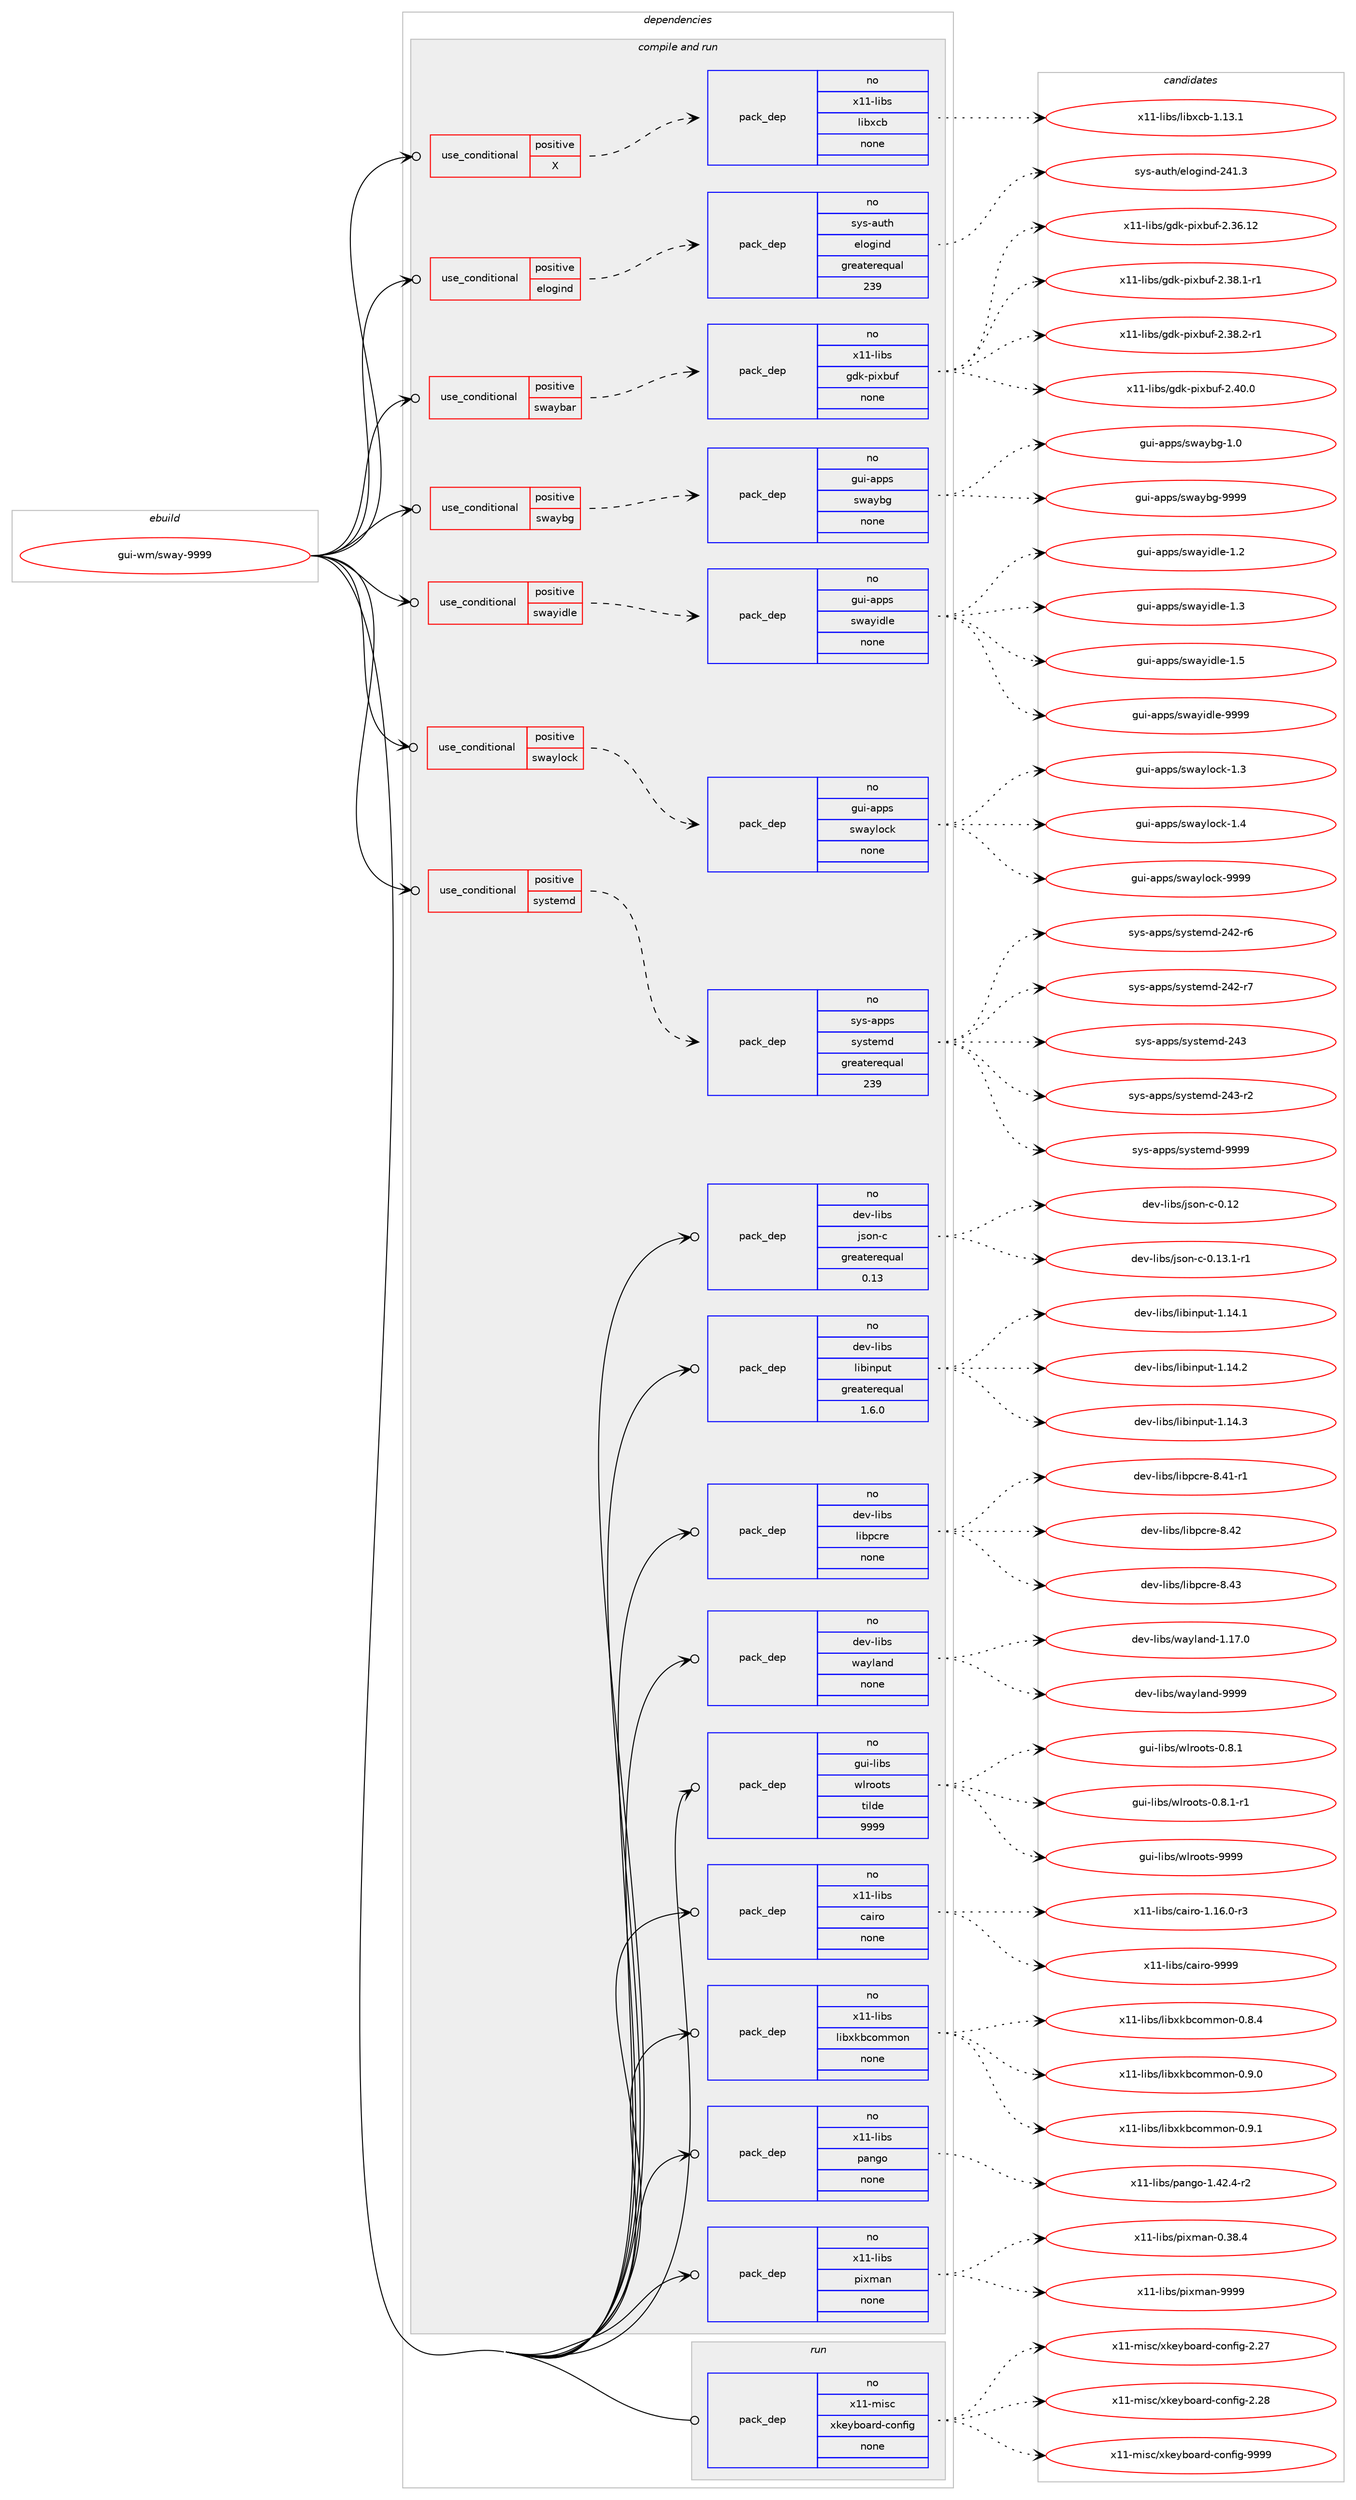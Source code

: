 digraph prolog {

# *************
# Graph options
# *************

newrank=true;
concentrate=true;
compound=true;
graph [rankdir=LR,fontname=Helvetica,fontsize=10,ranksep=1.5];#, ranksep=2.5, nodesep=0.2];
edge  [arrowhead=vee];
node  [fontname=Helvetica,fontsize=10];

# **********
# The ebuild
# **********

subgraph cluster_leftcol {
color=gray;
rank=same;
label=<<i>ebuild</i>>;
id [label="gui-wm/sway-9999", color=red, width=4, href="../gui-wm/sway-9999.svg"];
}

# ****************
# The dependencies
# ****************

subgraph cluster_midcol {
color=gray;
label=<<i>dependencies</i>>;
subgraph cluster_compile {
fillcolor="#eeeeee";
style=filled;
label=<<i>compile</i>>;
}
subgraph cluster_compileandrun {
fillcolor="#eeeeee";
style=filled;
label=<<i>compile and run</i>>;
subgraph cond186366 {
dependency751093 [label=<<TABLE BORDER="0" CELLBORDER="1" CELLSPACING="0" CELLPADDING="4"><TR><TD ROWSPAN="3" CELLPADDING="10">use_conditional</TD></TR><TR><TD>positive</TD></TR><TR><TD>X</TD></TR></TABLE>>, shape=none, color=red];
subgraph pack552074 {
dependency751094 [label=<<TABLE BORDER="0" CELLBORDER="1" CELLSPACING="0" CELLPADDING="4" WIDTH="220"><TR><TD ROWSPAN="6" CELLPADDING="30">pack_dep</TD></TR><TR><TD WIDTH="110">no</TD></TR><TR><TD>x11-libs</TD></TR><TR><TD>libxcb</TD></TR><TR><TD>none</TD></TR><TR><TD></TD></TR></TABLE>>, shape=none, color=blue];
}
dependency751093:e -> dependency751094:w [weight=20,style="dashed",arrowhead="vee"];
}
id:e -> dependency751093:w [weight=20,style="solid",arrowhead="odotvee"];
subgraph cond186367 {
dependency751095 [label=<<TABLE BORDER="0" CELLBORDER="1" CELLSPACING="0" CELLPADDING="4"><TR><TD ROWSPAN="3" CELLPADDING="10">use_conditional</TD></TR><TR><TD>positive</TD></TR><TR><TD>elogind</TD></TR></TABLE>>, shape=none, color=red];
subgraph pack552075 {
dependency751096 [label=<<TABLE BORDER="0" CELLBORDER="1" CELLSPACING="0" CELLPADDING="4" WIDTH="220"><TR><TD ROWSPAN="6" CELLPADDING="30">pack_dep</TD></TR><TR><TD WIDTH="110">no</TD></TR><TR><TD>sys-auth</TD></TR><TR><TD>elogind</TD></TR><TR><TD>greaterequal</TD></TR><TR><TD>239</TD></TR></TABLE>>, shape=none, color=blue];
}
dependency751095:e -> dependency751096:w [weight=20,style="dashed",arrowhead="vee"];
}
id:e -> dependency751095:w [weight=20,style="solid",arrowhead="odotvee"];
subgraph cond186368 {
dependency751097 [label=<<TABLE BORDER="0" CELLBORDER="1" CELLSPACING="0" CELLPADDING="4"><TR><TD ROWSPAN="3" CELLPADDING="10">use_conditional</TD></TR><TR><TD>positive</TD></TR><TR><TD>swaybar</TD></TR></TABLE>>, shape=none, color=red];
subgraph pack552076 {
dependency751098 [label=<<TABLE BORDER="0" CELLBORDER="1" CELLSPACING="0" CELLPADDING="4" WIDTH="220"><TR><TD ROWSPAN="6" CELLPADDING="30">pack_dep</TD></TR><TR><TD WIDTH="110">no</TD></TR><TR><TD>x11-libs</TD></TR><TR><TD>gdk-pixbuf</TD></TR><TR><TD>none</TD></TR><TR><TD></TD></TR></TABLE>>, shape=none, color=blue];
}
dependency751097:e -> dependency751098:w [weight=20,style="dashed",arrowhead="vee"];
}
id:e -> dependency751097:w [weight=20,style="solid",arrowhead="odotvee"];
subgraph cond186369 {
dependency751099 [label=<<TABLE BORDER="0" CELLBORDER="1" CELLSPACING="0" CELLPADDING="4"><TR><TD ROWSPAN="3" CELLPADDING="10">use_conditional</TD></TR><TR><TD>positive</TD></TR><TR><TD>swaybg</TD></TR></TABLE>>, shape=none, color=red];
subgraph pack552077 {
dependency751100 [label=<<TABLE BORDER="0" CELLBORDER="1" CELLSPACING="0" CELLPADDING="4" WIDTH="220"><TR><TD ROWSPAN="6" CELLPADDING="30">pack_dep</TD></TR><TR><TD WIDTH="110">no</TD></TR><TR><TD>gui-apps</TD></TR><TR><TD>swaybg</TD></TR><TR><TD>none</TD></TR><TR><TD></TD></TR></TABLE>>, shape=none, color=blue];
}
dependency751099:e -> dependency751100:w [weight=20,style="dashed",arrowhead="vee"];
}
id:e -> dependency751099:w [weight=20,style="solid",arrowhead="odotvee"];
subgraph cond186370 {
dependency751101 [label=<<TABLE BORDER="0" CELLBORDER="1" CELLSPACING="0" CELLPADDING="4"><TR><TD ROWSPAN="3" CELLPADDING="10">use_conditional</TD></TR><TR><TD>positive</TD></TR><TR><TD>swayidle</TD></TR></TABLE>>, shape=none, color=red];
subgraph pack552078 {
dependency751102 [label=<<TABLE BORDER="0" CELLBORDER="1" CELLSPACING="0" CELLPADDING="4" WIDTH="220"><TR><TD ROWSPAN="6" CELLPADDING="30">pack_dep</TD></TR><TR><TD WIDTH="110">no</TD></TR><TR><TD>gui-apps</TD></TR><TR><TD>swayidle</TD></TR><TR><TD>none</TD></TR><TR><TD></TD></TR></TABLE>>, shape=none, color=blue];
}
dependency751101:e -> dependency751102:w [weight=20,style="dashed",arrowhead="vee"];
}
id:e -> dependency751101:w [weight=20,style="solid",arrowhead="odotvee"];
subgraph cond186371 {
dependency751103 [label=<<TABLE BORDER="0" CELLBORDER="1" CELLSPACING="0" CELLPADDING="4"><TR><TD ROWSPAN="3" CELLPADDING="10">use_conditional</TD></TR><TR><TD>positive</TD></TR><TR><TD>swaylock</TD></TR></TABLE>>, shape=none, color=red];
subgraph pack552079 {
dependency751104 [label=<<TABLE BORDER="0" CELLBORDER="1" CELLSPACING="0" CELLPADDING="4" WIDTH="220"><TR><TD ROWSPAN="6" CELLPADDING="30">pack_dep</TD></TR><TR><TD WIDTH="110">no</TD></TR><TR><TD>gui-apps</TD></TR><TR><TD>swaylock</TD></TR><TR><TD>none</TD></TR><TR><TD></TD></TR></TABLE>>, shape=none, color=blue];
}
dependency751103:e -> dependency751104:w [weight=20,style="dashed",arrowhead="vee"];
}
id:e -> dependency751103:w [weight=20,style="solid",arrowhead="odotvee"];
subgraph cond186372 {
dependency751105 [label=<<TABLE BORDER="0" CELLBORDER="1" CELLSPACING="0" CELLPADDING="4"><TR><TD ROWSPAN="3" CELLPADDING="10">use_conditional</TD></TR><TR><TD>positive</TD></TR><TR><TD>systemd</TD></TR></TABLE>>, shape=none, color=red];
subgraph pack552080 {
dependency751106 [label=<<TABLE BORDER="0" CELLBORDER="1" CELLSPACING="0" CELLPADDING="4" WIDTH="220"><TR><TD ROWSPAN="6" CELLPADDING="30">pack_dep</TD></TR><TR><TD WIDTH="110">no</TD></TR><TR><TD>sys-apps</TD></TR><TR><TD>systemd</TD></TR><TR><TD>greaterequal</TD></TR><TR><TD>239</TD></TR></TABLE>>, shape=none, color=blue];
}
dependency751105:e -> dependency751106:w [weight=20,style="dashed",arrowhead="vee"];
}
id:e -> dependency751105:w [weight=20,style="solid",arrowhead="odotvee"];
subgraph pack552081 {
dependency751107 [label=<<TABLE BORDER="0" CELLBORDER="1" CELLSPACING="0" CELLPADDING="4" WIDTH="220"><TR><TD ROWSPAN="6" CELLPADDING="30">pack_dep</TD></TR><TR><TD WIDTH="110">no</TD></TR><TR><TD>dev-libs</TD></TR><TR><TD>json-c</TD></TR><TR><TD>greaterequal</TD></TR><TR><TD>0.13</TD></TR></TABLE>>, shape=none, color=blue];
}
id:e -> dependency751107:w [weight=20,style="solid",arrowhead="odotvee"];
subgraph pack552082 {
dependency751108 [label=<<TABLE BORDER="0" CELLBORDER="1" CELLSPACING="0" CELLPADDING="4" WIDTH="220"><TR><TD ROWSPAN="6" CELLPADDING="30">pack_dep</TD></TR><TR><TD WIDTH="110">no</TD></TR><TR><TD>dev-libs</TD></TR><TR><TD>libinput</TD></TR><TR><TD>greaterequal</TD></TR><TR><TD>1.6.0</TD></TR></TABLE>>, shape=none, color=blue];
}
id:e -> dependency751108:w [weight=20,style="solid",arrowhead="odotvee"];
subgraph pack552083 {
dependency751109 [label=<<TABLE BORDER="0" CELLBORDER="1" CELLSPACING="0" CELLPADDING="4" WIDTH="220"><TR><TD ROWSPAN="6" CELLPADDING="30">pack_dep</TD></TR><TR><TD WIDTH="110">no</TD></TR><TR><TD>dev-libs</TD></TR><TR><TD>libpcre</TD></TR><TR><TD>none</TD></TR><TR><TD></TD></TR></TABLE>>, shape=none, color=blue];
}
id:e -> dependency751109:w [weight=20,style="solid",arrowhead="odotvee"];
subgraph pack552084 {
dependency751110 [label=<<TABLE BORDER="0" CELLBORDER="1" CELLSPACING="0" CELLPADDING="4" WIDTH="220"><TR><TD ROWSPAN="6" CELLPADDING="30">pack_dep</TD></TR><TR><TD WIDTH="110">no</TD></TR><TR><TD>dev-libs</TD></TR><TR><TD>wayland</TD></TR><TR><TD>none</TD></TR><TR><TD></TD></TR></TABLE>>, shape=none, color=blue];
}
id:e -> dependency751110:w [weight=20,style="solid",arrowhead="odotvee"];
subgraph pack552085 {
dependency751111 [label=<<TABLE BORDER="0" CELLBORDER="1" CELLSPACING="0" CELLPADDING="4" WIDTH="220"><TR><TD ROWSPAN="6" CELLPADDING="30">pack_dep</TD></TR><TR><TD WIDTH="110">no</TD></TR><TR><TD>gui-libs</TD></TR><TR><TD>wlroots</TD></TR><TR><TD>tilde</TD></TR><TR><TD>9999</TD></TR></TABLE>>, shape=none, color=blue];
}
id:e -> dependency751111:w [weight=20,style="solid",arrowhead="odotvee"];
subgraph pack552086 {
dependency751112 [label=<<TABLE BORDER="0" CELLBORDER="1" CELLSPACING="0" CELLPADDING="4" WIDTH="220"><TR><TD ROWSPAN="6" CELLPADDING="30">pack_dep</TD></TR><TR><TD WIDTH="110">no</TD></TR><TR><TD>x11-libs</TD></TR><TR><TD>cairo</TD></TR><TR><TD>none</TD></TR><TR><TD></TD></TR></TABLE>>, shape=none, color=blue];
}
id:e -> dependency751112:w [weight=20,style="solid",arrowhead="odotvee"];
subgraph pack552087 {
dependency751113 [label=<<TABLE BORDER="0" CELLBORDER="1" CELLSPACING="0" CELLPADDING="4" WIDTH="220"><TR><TD ROWSPAN="6" CELLPADDING="30">pack_dep</TD></TR><TR><TD WIDTH="110">no</TD></TR><TR><TD>x11-libs</TD></TR><TR><TD>libxkbcommon</TD></TR><TR><TD>none</TD></TR><TR><TD></TD></TR></TABLE>>, shape=none, color=blue];
}
id:e -> dependency751113:w [weight=20,style="solid",arrowhead="odotvee"];
subgraph pack552088 {
dependency751114 [label=<<TABLE BORDER="0" CELLBORDER="1" CELLSPACING="0" CELLPADDING="4" WIDTH="220"><TR><TD ROWSPAN="6" CELLPADDING="30">pack_dep</TD></TR><TR><TD WIDTH="110">no</TD></TR><TR><TD>x11-libs</TD></TR><TR><TD>pango</TD></TR><TR><TD>none</TD></TR><TR><TD></TD></TR></TABLE>>, shape=none, color=blue];
}
id:e -> dependency751114:w [weight=20,style="solid",arrowhead="odotvee"];
subgraph pack552089 {
dependency751115 [label=<<TABLE BORDER="0" CELLBORDER="1" CELLSPACING="0" CELLPADDING="4" WIDTH="220"><TR><TD ROWSPAN="6" CELLPADDING="30">pack_dep</TD></TR><TR><TD WIDTH="110">no</TD></TR><TR><TD>x11-libs</TD></TR><TR><TD>pixman</TD></TR><TR><TD>none</TD></TR><TR><TD></TD></TR></TABLE>>, shape=none, color=blue];
}
id:e -> dependency751115:w [weight=20,style="solid",arrowhead="odotvee"];
}
subgraph cluster_run {
fillcolor="#eeeeee";
style=filled;
label=<<i>run</i>>;
subgraph pack552090 {
dependency751116 [label=<<TABLE BORDER="0" CELLBORDER="1" CELLSPACING="0" CELLPADDING="4" WIDTH="220"><TR><TD ROWSPAN="6" CELLPADDING="30">pack_dep</TD></TR><TR><TD WIDTH="110">no</TD></TR><TR><TD>x11-misc</TD></TR><TR><TD>xkeyboard-config</TD></TR><TR><TD>none</TD></TR><TR><TD></TD></TR></TABLE>>, shape=none, color=blue];
}
id:e -> dependency751116:w [weight=20,style="solid",arrowhead="odot"];
}
}

# **************
# The candidates
# **************

subgraph cluster_choices {
rank=same;
color=gray;
label=<<i>candidates</i>>;

subgraph choice552074 {
color=black;
nodesep=1;
choice120494945108105981154710810598120999845494649514649 [label="x11-libs/libxcb-1.13.1", color=red, width=4,href="../x11-libs/libxcb-1.13.1.svg"];
dependency751094:e -> choice120494945108105981154710810598120999845494649514649:w [style=dotted,weight="100"];
}
subgraph choice552075 {
color=black;
nodesep=1;
choice115121115459711711610447101108111103105110100455052494651 [label="sys-auth/elogind-241.3", color=red, width=4,href="../sys-auth/elogind-241.3.svg"];
dependency751096:e -> choice115121115459711711610447101108111103105110100455052494651:w [style=dotted,weight="100"];
}
subgraph choice552076 {
color=black;
nodesep=1;
choice120494945108105981154710310010745112105120981171024550465154464950 [label="x11-libs/gdk-pixbuf-2.36.12", color=red, width=4,href="../x11-libs/gdk-pixbuf-2.36.12.svg"];
choice12049494510810598115471031001074511210512098117102455046515646494511449 [label="x11-libs/gdk-pixbuf-2.38.1-r1", color=red, width=4,href="../x11-libs/gdk-pixbuf-2.38.1-r1.svg"];
choice12049494510810598115471031001074511210512098117102455046515646504511449 [label="x11-libs/gdk-pixbuf-2.38.2-r1", color=red, width=4,href="../x11-libs/gdk-pixbuf-2.38.2-r1.svg"];
choice1204949451081059811547103100107451121051209811710245504652484648 [label="x11-libs/gdk-pixbuf-2.40.0", color=red, width=4,href="../x11-libs/gdk-pixbuf-2.40.0.svg"];
dependency751098:e -> choice120494945108105981154710310010745112105120981171024550465154464950:w [style=dotted,weight="100"];
dependency751098:e -> choice12049494510810598115471031001074511210512098117102455046515646494511449:w [style=dotted,weight="100"];
dependency751098:e -> choice12049494510810598115471031001074511210512098117102455046515646504511449:w [style=dotted,weight="100"];
dependency751098:e -> choice1204949451081059811547103100107451121051209811710245504652484648:w [style=dotted,weight="100"];
}
subgraph choice552077 {
color=black;
nodesep=1;
choice103117105459711211211547115119971219810345494648 [label="gui-apps/swaybg-1.0", color=red, width=4,href="../gui-apps/swaybg-1.0.svg"];
choice10311710545971121121154711511997121981034557575757 [label="gui-apps/swaybg-9999", color=red, width=4,href="../gui-apps/swaybg-9999.svg"];
dependency751100:e -> choice103117105459711211211547115119971219810345494648:w [style=dotted,weight="100"];
dependency751100:e -> choice10311710545971121121154711511997121981034557575757:w [style=dotted,weight="100"];
}
subgraph choice552078 {
color=black;
nodesep=1;
choice1031171054597112112115471151199712110510010810145494650 [label="gui-apps/swayidle-1.2", color=red, width=4,href="../gui-apps/swayidle-1.2.svg"];
choice1031171054597112112115471151199712110510010810145494651 [label="gui-apps/swayidle-1.3", color=red, width=4,href="../gui-apps/swayidle-1.3.svg"];
choice1031171054597112112115471151199712110510010810145494653 [label="gui-apps/swayidle-1.5", color=red, width=4,href="../gui-apps/swayidle-1.5.svg"];
choice103117105459711211211547115119971211051001081014557575757 [label="gui-apps/swayidle-9999", color=red, width=4,href="../gui-apps/swayidle-9999.svg"];
dependency751102:e -> choice1031171054597112112115471151199712110510010810145494650:w [style=dotted,weight="100"];
dependency751102:e -> choice1031171054597112112115471151199712110510010810145494651:w [style=dotted,weight="100"];
dependency751102:e -> choice1031171054597112112115471151199712110510010810145494653:w [style=dotted,weight="100"];
dependency751102:e -> choice103117105459711211211547115119971211051001081014557575757:w [style=dotted,weight="100"];
}
subgraph choice552079 {
color=black;
nodesep=1;
choice103117105459711211211547115119971211081119910745494651 [label="gui-apps/swaylock-1.3", color=red, width=4,href="../gui-apps/swaylock-1.3.svg"];
choice103117105459711211211547115119971211081119910745494652 [label="gui-apps/swaylock-1.4", color=red, width=4,href="../gui-apps/swaylock-1.4.svg"];
choice10311710545971121121154711511997121108111991074557575757 [label="gui-apps/swaylock-9999", color=red, width=4,href="../gui-apps/swaylock-9999.svg"];
dependency751104:e -> choice103117105459711211211547115119971211081119910745494651:w [style=dotted,weight="100"];
dependency751104:e -> choice103117105459711211211547115119971211081119910745494652:w [style=dotted,weight="100"];
dependency751104:e -> choice10311710545971121121154711511997121108111991074557575757:w [style=dotted,weight="100"];
}
subgraph choice552080 {
color=black;
nodesep=1;
choice115121115459711211211547115121115116101109100455052504511454 [label="sys-apps/systemd-242-r6", color=red, width=4,href="../sys-apps/systemd-242-r6.svg"];
choice115121115459711211211547115121115116101109100455052504511455 [label="sys-apps/systemd-242-r7", color=red, width=4,href="../sys-apps/systemd-242-r7.svg"];
choice11512111545971121121154711512111511610110910045505251 [label="sys-apps/systemd-243", color=red, width=4,href="../sys-apps/systemd-243.svg"];
choice115121115459711211211547115121115116101109100455052514511450 [label="sys-apps/systemd-243-r2", color=red, width=4,href="../sys-apps/systemd-243-r2.svg"];
choice1151211154597112112115471151211151161011091004557575757 [label="sys-apps/systemd-9999", color=red, width=4,href="../sys-apps/systemd-9999.svg"];
dependency751106:e -> choice115121115459711211211547115121115116101109100455052504511454:w [style=dotted,weight="100"];
dependency751106:e -> choice115121115459711211211547115121115116101109100455052504511455:w [style=dotted,weight="100"];
dependency751106:e -> choice11512111545971121121154711512111511610110910045505251:w [style=dotted,weight="100"];
dependency751106:e -> choice115121115459711211211547115121115116101109100455052514511450:w [style=dotted,weight="100"];
dependency751106:e -> choice1151211154597112112115471151211151161011091004557575757:w [style=dotted,weight="100"];
}
subgraph choice552081 {
color=black;
nodesep=1;
choice10010111845108105981154710611511111045994548464950 [label="dev-libs/json-c-0.12", color=red, width=4,href="../dev-libs/json-c-0.12.svg"];
choice1001011184510810598115471061151111104599454846495146494511449 [label="dev-libs/json-c-0.13.1-r1", color=red, width=4,href="../dev-libs/json-c-0.13.1-r1.svg"];
dependency751107:e -> choice10010111845108105981154710611511111045994548464950:w [style=dotted,weight="100"];
dependency751107:e -> choice1001011184510810598115471061151111104599454846495146494511449:w [style=dotted,weight="100"];
}
subgraph choice552082 {
color=black;
nodesep=1;
choice1001011184510810598115471081059810511011211711645494649524649 [label="dev-libs/libinput-1.14.1", color=red, width=4,href="../dev-libs/libinput-1.14.1.svg"];
choice1001011184510810598115471081059810511011211711645494649524650 [label="dev-libs/libinput-1.14.2", color=red, width=4,href="../dev-libs/libinput-1.14.2.svg"];
choice1001011184510810598115471081059810511011211711645494649524651 [label="dev-libs/libinput-1.14.3", color=red, width=4,href="../dev-libs/libinput-1.14.3.svg"];
dependency751108:e -> choice1001011184510810598115471081059810511011211711645494649524649:w [style=dotted,weight="100"];
dependency751108:e -> choice1001011184510810598115471081059810511011211711645494649524650:w [style=dotted,weight="100"];
dependency751108:e -> choice1001011184510810598115471081059810511011211711645494649524651:w [style=dotted,weight="100"];
}
subgraph choice552083 {
color=black;
nodesep=1;
choice100101118451081059811547108105981129911410145564652494511449 [label="dev-libs/libpcre-8.41-r1", color=red, width=4,href="../dev-libs/libpcre-8.41-r1.svg"];
choice10010111845108105981154710810598112991141014556465250 [label="dev-libs/libpcre-8.42", color=red, width=4,href="../dev-libs/libpcre-8.42.svg"];
choice10010111845108105981154710810598112991141014556465251 [label="dev-libs/libpcre-8.43", color=red, width=4,href="../dev-libs/libpcre-8.43.svg"];
dependency751109:e -> choice100101118451081059811547108105981129911410145564652494511449:w [style=dotted,weight="100"];
dependency751109:e -> choice10010111845108105981154710810598112991141014556465250:w [style=dotted,weight="100"];
dependency751109:e -> choice10010111845108105981154710810598112991141014556465251:w [style=dotted,weight="100"];
}
subgraph choice552084 {
color=black;
nodesep=1;
choice100101118451081059811547119971211089711010045494649554648 [label="dev-libs/wayland-1.17.0", color=red, width=4,href="../dev-libs/wayland-1.17.0.svg"];
choice10010111845108105981154711997121108971101004557575757 [label="dev-libs/wayland-9999", color=red, width=4,href="../dev-libs/wayland-9999.svg"];
dependency751110:e -> choice100101118451081059811547119971211089711010045494649554648:w [style=dotted,weight="100"];
dependency751110:e -> choice10010111845108105981154711997121108971101004557575757:w [style=dotted,weight="100"];
}
subgraph choice552085 {
color=black;
nodesep=1;
choice103117105451081059811547119108114111111116115454846564649 [label="gui-libs/wlroots-0.8.1", color=red, width=4,href="../gui-libs/wlroots-0.8.1.svg"];
choice1031171054510810598115471191081141111111161154548465646494511449 [label="gui-libs/wlroots-0.8.1-r1", color=red, width=4,href="../gui-libs/wlroots-0.8.1-r1.svg"];
choice1031171054510810598115471191081141111111161154557575757 [label="gui-libs/wlroots-9999", color=red, width=4,href="../gui-libs/wlroots-9999.svg"];
dependency751111:e -> choice103117105451081059811547119108114111111116115454846564649:w [style=dotted,weight="100"];
dependency751111:e -> choice1031171054510810598115471191081141111111161154548465646494511449:w [style=dotted,weight="100"];
dependency751111:e -> choice1031171054510810598115471191081141111111161154557575757:w [style=dotted,weight="100"];
}
subgraph choice552086 {
color=black;
nodesep=1;
choice12049494510810598115479997105114111454946495446484511451 [label="x11-libs/cairo-1.16.0-r3", color=red, width=4,href="../x11-libs/cairo-1.16.0-r3.svg"];
choice120494945108105981154799971051141114557575757 [label="x11-libs/cairo-9999", color=red, width=4,href="../x11-libs/cairo-9999.svg"];
dependency751112:e -> choice12049494510810598115479997105114111454946495446484511451:w [style=dotted,weight="100"];
dependency751112:e -> choice120494945108105981154799971051141114557575757:w [style=dotted,weight="100"];
}
subgraph choice552087 {
color=black;
nodesep=1;
choice1204949451081059811547108105981201079899111109109111110454846564652 [label="x11-libs/libxkbcommon-0.8.4", color=red, width=4,href="../x11-libs/libxkbcommon-0.8.4.svg"];
choice1204949451081059811547108105981201079899111109109111110454846574648 [label="x11-libs/libxkbcommon-0.9.0", color=red, width=4,href="../x11-libs/libxkbcommon-0.9.0.svg"];
choice1204949451081059811547108105981201079899111109109111110454846574649 [label="x11-libs/libxkbcommon-0.9.1", color=red, width=4,href="../x11-libs/libxkbcommon-0.9.1.svg"];
dependency751113:e -> choice1204949451081059811547108105981201079899111109109111110454846564652:w [style=dotted,weight="100"];
dependency751113:e -> choice1204949451081059811547108105981201079899111109109111110454846574648:w [style=dotted,weight="100"];
dependency751113:e -> choice1204949451081059811547108105981201079899111109109111110454846574649:w [style=dotted,weight="100"];
}
subgraph choice552088 {
color=black;
nodesep=1;
choice120494945108105981154711297110103111454946525046524511450 [label="x11-libs/pango-1.42.4-r2", color=red, width=4,href="../x11-libs/pango-1.42.4-r2.svg"];
dependency751114:e -> choice120494945108105981154711297110103111454946525046524511450:w [style=dotted,weight="100"];
}
subgraph choice552089 {
color=black;
nodesep=1;
choice12049494510810598115471121051201099711045484651564652 [label="x11-libs/pixman-0.38.4", color=red, width=4,href="../x11-libs/pixman-0.38.4.svg"];
choice1204949451081059811547112105120109971104557575757 [label="x11-libs/pixman-9999", color=red, width=4,href="../x11-libs/pixman-9999.svg"];
dependency751115:e -> choice12049494510810598115471121051201099711045484651564652:w [style=dotted,weight="100"];
dependency751115:e -> choice1204949451081059811547112105120109971104557575757:w [style=dotted,weight="100"];
}
subgraph choice552090 {
color=black;
nodesep=1;
choice1204949451091051159947120107101121981119711410045991111101021051034550465055 [label="x11-misc/xkeyboard-config-2.27", color=red, width=4,href="../x11-misc/xkeyboard-config-2.27.svg"];
choice1204949451091051159947120107101121981119711410045991111101021051034550465056 [label="x11-misc/xkeyboard-config-2.28", color=red, width=4,href="../x11-misc/xkeyboard-config-2.28.svg"];
choice1204949451091051159947120107101121981119711410045991111101021051034557575757 [label="x11-misc/xkeyboard-config-9999", color=red, width=4,href="../x11-misc/xkeyboard-config-9999.svg"];
dependency751116:e -> choice1204949451091051159947120107101121981119711410045991111101021051034550465055:w [style=dotted,weight="100"];
dependency751116:e -> choice1204949451091051159947120107101121981119711410045991111101021051034550465056:w [style=dotted,weight="100"];
dependency751116:e -> choice1204949451091051159947120107101121981119711410045991111101021051034557575757:w [style=dotted,weight="100"];
}
}

}
